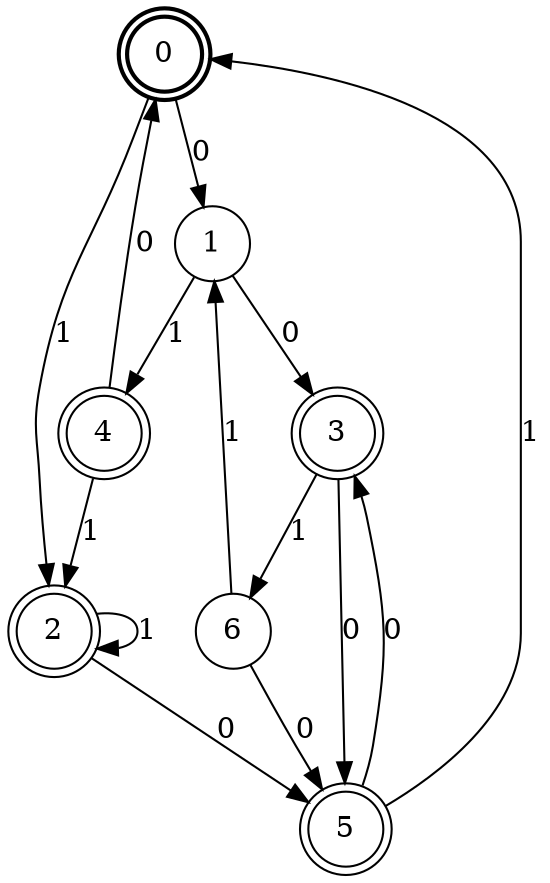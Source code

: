 digraph Automat {
    node [shape = circle];
    0 [style = "bold"];
    0 [peripheries=2]
    0 -> 1 [label = "0"];
    0 -> 2 [label = "1"];
    1 -> 3 [label = "0"];
    1 -> 4 [label = "1"];
    2 [peripheries=2]
    2 -> 5 [label = "0"];
    2 -> 2 [label = "1"];
    3 [peripheries=2]
    3 -> 5 [label = "0"];
    3 -> 6 [label = "1"];
    4 [peripheries=2]
    4 -> 0 [label = "0"];
    4 -> 2 [label = "1"];
    5 [peripheries=2]
    5 -> 3 [label = "0"];
    5 -> 0 [label = "1"];
    6 -> 5 [label = "0"];
    6 -> 1 [label = "1"];
}

